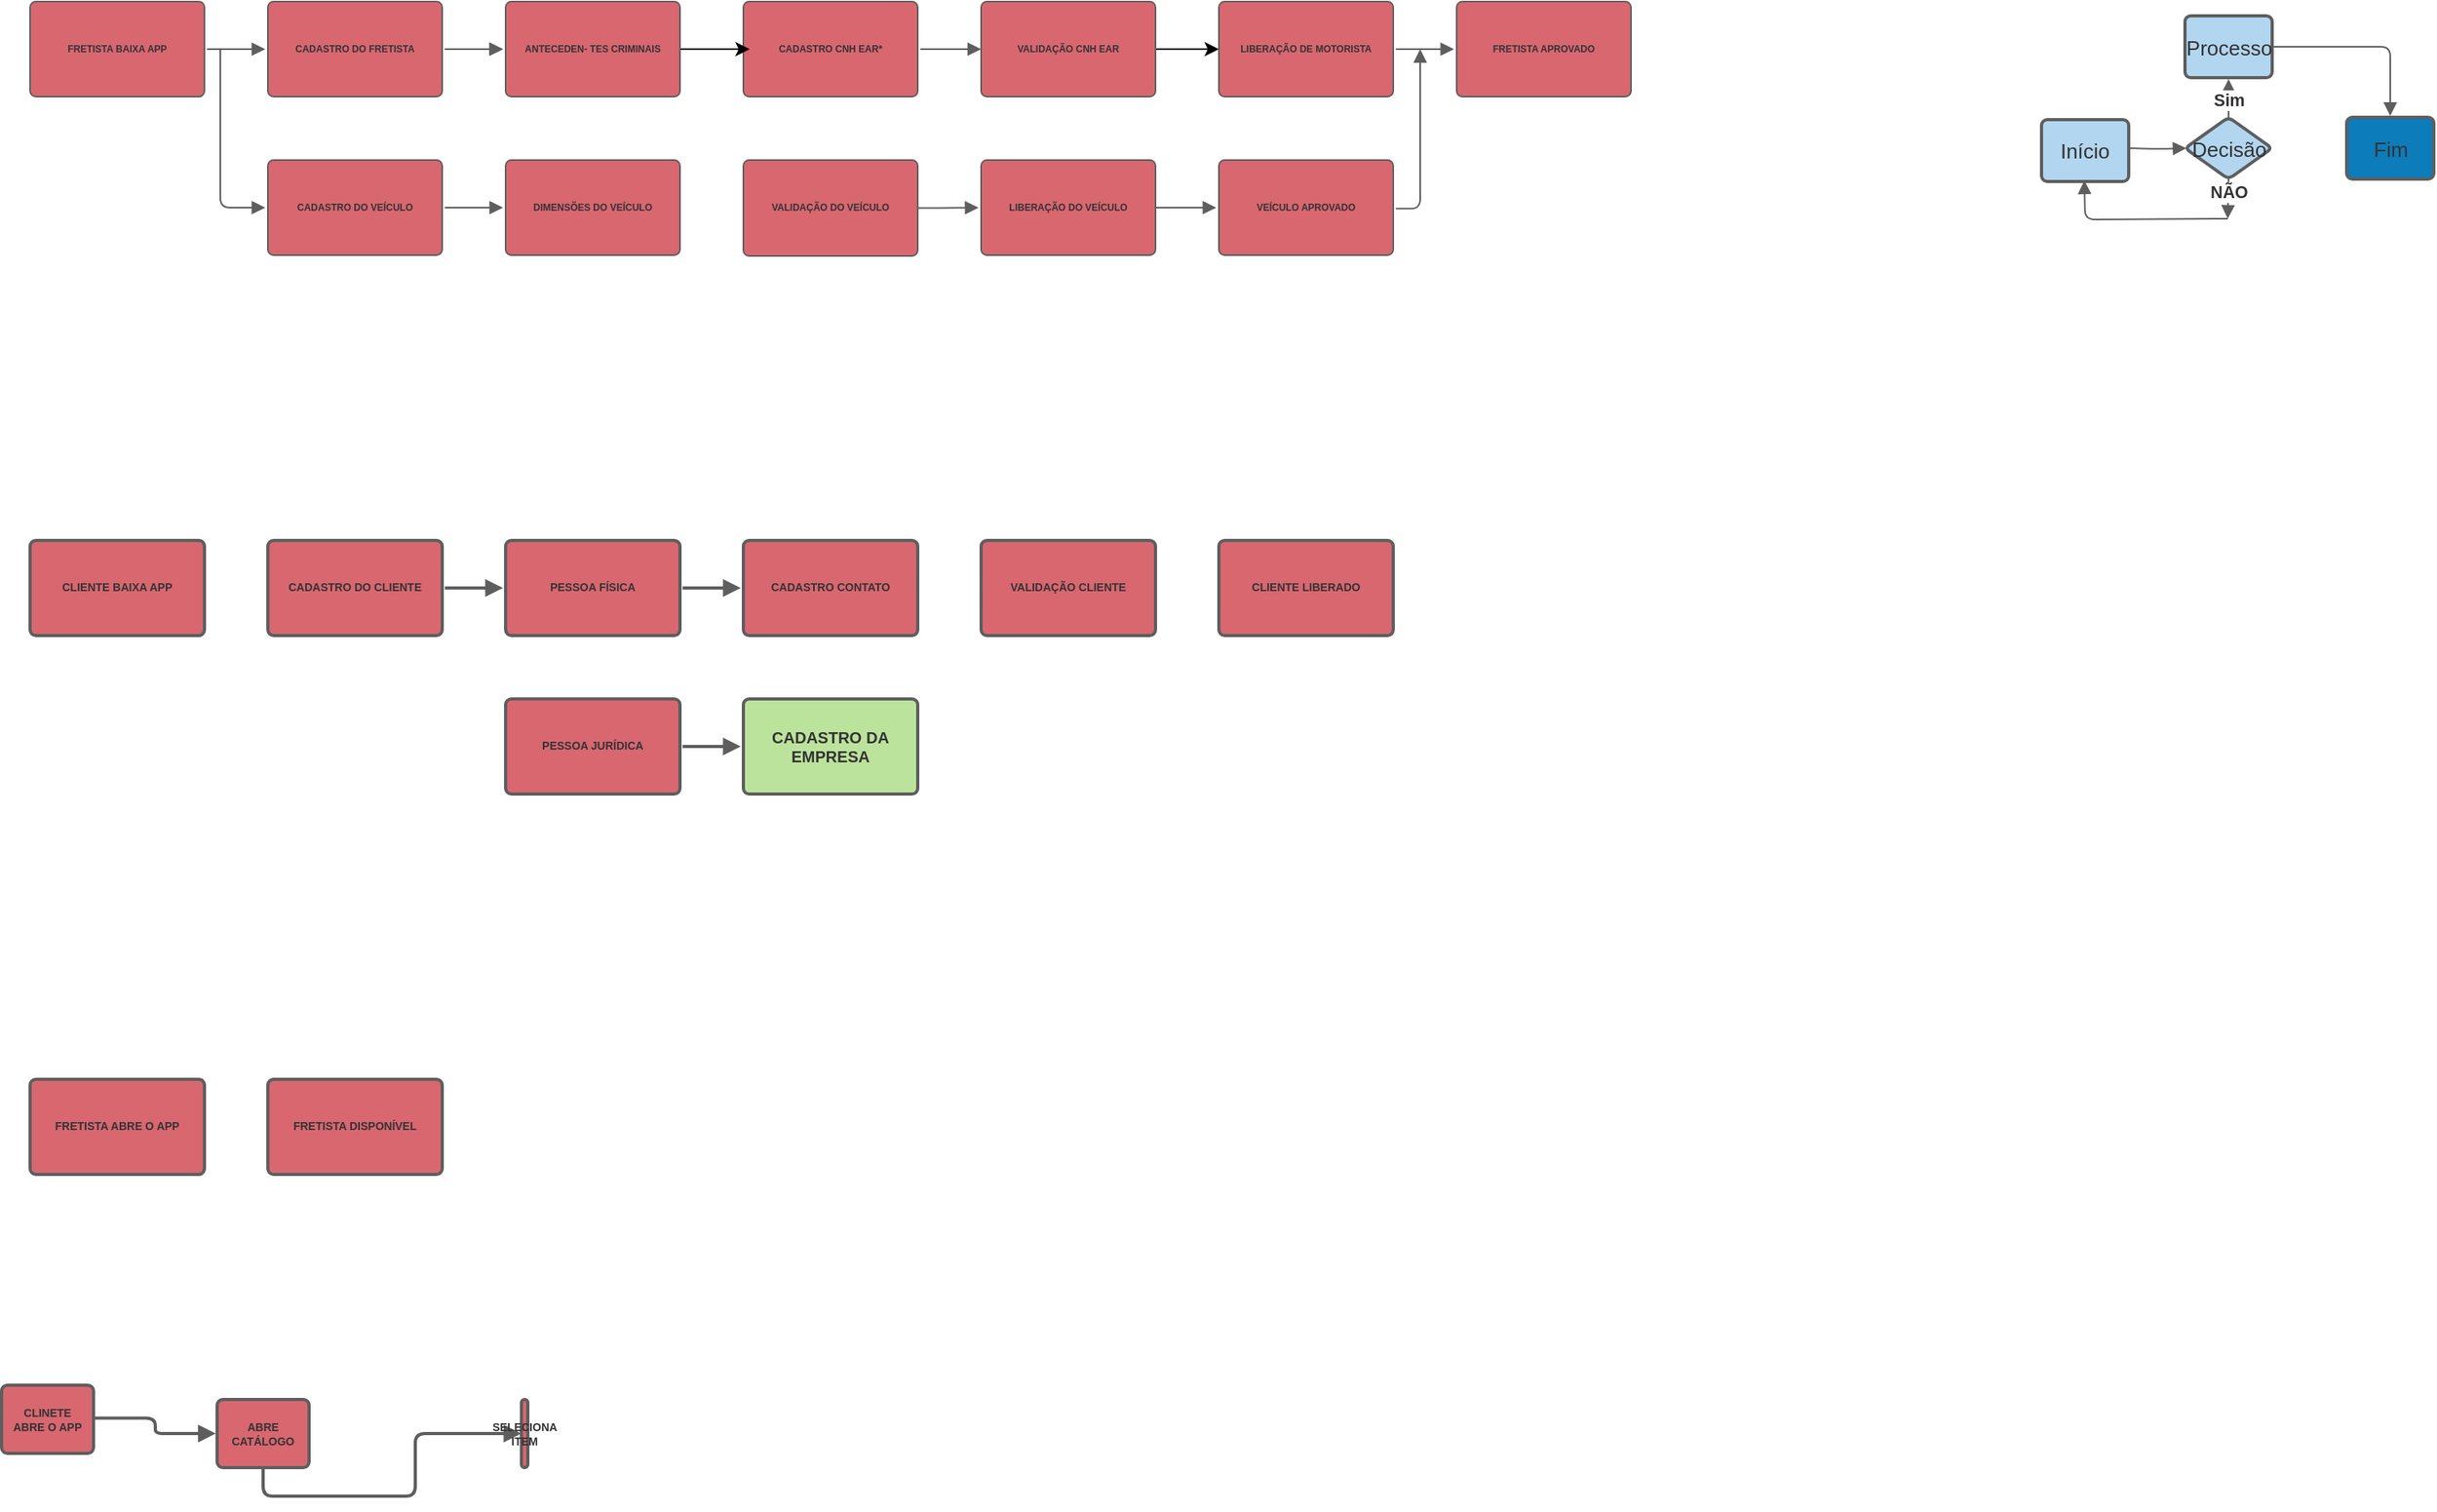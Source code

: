 <mxfile version="13.8.8" type="github">
  <diagram id="ZXrqioaMke-Y9P5PgKKp" name="Page-1">
    <mxGraphModel dx="2109" dy="1943" grid="1" gridSize="9" guides="1" tooltips="1" connect="1" arrows="1" fold="1" page="1" pageScale="1" pageWidth="850" pageHeight="1100" math="0" shadow="0">
      <root>
        <mxCell id="0" />
        <mxCell id="1" parent="0" />
        <UserObject label="Início" lucidchartObjectId="3y1JagYthgjQ" id="rHKmbyzbA7fJzTo6jydG-2">
          <mxCell style="html=1;whiteSpace=wrap;;whiteSpace=wrap;fontSize=13;fontColor=#333333;spacing=7;strokeColor=#5e5e5e;strokeOpacity=100;fillOpacity=100;rounded=1;absoluteArcSize=1;arcSize=7.2;fillColor=#b2d6ef;strokeWidth=2;" parent="1" vertex="1" zOrder="1">
            <mxGeometry x="1341" y="-969.5" width="55" height="39" as="geometry" />
          </mxCell>
        </UserObject>
        <UserObject label="Fim" lucidchartObjectId="Pz1Jr6ghEXmA" id="rHKmbyzbA7fJzTo6jydG-3">
          <mxCell style="html=1;whiteSpace=wrap;;whiteSpace=wrap;fontSize=13;fontColor=#333333;spacing=7;strokeColor=#5e5e5e;strokeOpacity=100;fillOpacity=100;rounded=1;absoluteArcSize=1;arcSize=7.2;fillColor=#0c7cba;strokeWidth=2;" parent="1" vertex="1" zOrder="3">
            <mxGeometry x="1533.5" y="-971" width="55" height="39" as="geometry" />
          </mxCell>
        </UserObject>
        <UserObject label="Decisão" lucidchartObjectId="6a2Jw9Cx3FFG" id="rHKmbyzbA7fJzTo6jydG-4">
          <mxCell style="html=1;whiteSpace=wrap;rhombus;whiteSpace=wrap;fontSize=13;fontColor=#333333;spacing=3;strokeColor=#5e5e5e;strokeOpacity=100;fillOpacity=100;rounded=1;absoluteArcSize=1;arcSize=7.2;fillColor=#b2d6ef;strokeWidth=2;" parent="1" vertex="1" zOrder="6">
            <mxGeometry x="1431.5" y="-971" width="55" height="39" as="geometry" />
          </mxCell>
        </UserObject>
        <UserObject label="Processo" lucidchartObjectId="uc2J8VdgvthG" id="rHKmbyzbA7fJzTo6jydG-5">
          <mxCell style="html=1;whiteSpace=wrap;;whiteSpace=wrap;fontSize=13;fontColor=#333333;spacing=7;strokeColor=#5e5e5e;strokeOpacity=100;fillOpacity=100;rounded=1;absoluteArcSize=1;arcSize=7.2;fillColor=#b2d6ef;strokeWidth=2;" parent="1" vertex="1" zOrder="7">
            <mxGeometry x="1431.5" y="-1035" width="55" height="39" as="geometry" />
          </mxCell>
        </UserObject>
        <UserObject label="" lucidchartObjectId="3c2JvwjXz.9R" id="rHKmbyzbA7fJzTo6jydG-6">
          <mxCell style="html=1;jettySize=18;whiteSpace=wrap;fontSize=11;strokeColor=#5E5E5E;rounded=1;arcSize=12;edgeStyle=orthogonalEdgeStyle;startArrow=none;;endArrow=block;endFill=1;;exitX=1.016;exitY=0.5;exitPerimeter=0;entryX=0.016;entryY=0.5;entryPerimeter=0;" parent="1" target="rHKmbyzbA7fJzTo6jydG-4" edge="1">
            <mxGeometry x="536.5" y="-1035" width="100" height="100" as="geometry">
              <Array as="points" />
              <mxPoint x="1396.38" y="-951.5" as="sourcePoint" />
            </mxGeometry>
          </mxCell>
        </UserObject>
        <UserObject label="" lucidchartObjectId="qe2Jr5rrO64W" id="rHKmbyzbA7fJzTo6jydG-7">
          <mxCell style="html=1;jettySize=18;whiteSpace=wrap;fontSize=11;strokeColor=#5E5E5E;rounded=1;arcSize=12;edgeStyle=orthogonalEdgeStyle;startArrow=none;;endArrow=block;endFill=1;;exitX=1.016;exitY=0.5;exitPerimeter=0;entryX=0.5;entryY=-0.023;entryPerimeter=0;" parent="1" source="rHKmbyzbA7fJzTo6jydG-5" target="rHKmbyzbA7fJzTo6jydG-3" edge="1">
            <mxGeometry x="536.5" y="-1035" width="100" height="100" as="geometry">
              <Array as="points" />
            </mxGeometry>
          </mxCell>
        </UserObject>
        <UserObject label="" lucidchartObjectId="5e2JItHJWnhz" id="rHKmbyzbA7fJzTo6jydG-8">
          <mxCell style="html=1;jettySize=18;whiteSpace=wrap;fontSize=10;fontColor=#333333;fontStyle=1;strokeColor=#5E5E5E;rounded=1;arcSize=12;edgeStyle=orthogonalEdgeStyle;startArrow=none;;endArrow=block;endFill=1;;exitX=0.5;exitY=0.009;exitPerimeter=0;entryX=0.5;entryY=1.023;entryPerimeter=0;" parent="1" source="rHKmbyzbA7fJzTo6jydG-4" target="rHKmbyzbA7fJzTo6jydG-5" edge="1">
            <mxGeometry x="536.5" y="-1035" width="100" height="100" as="geometry">
              <Array as="points" />
            </mxGeometry>
          </mxCell>
        </UserObject>
        <mxCell id="rHKmbyzbA7fJzTo6jydG-9" value="Sim" style="text;html=1;resizable=0;labelBackgroundColor=#ffffff;align=center;verticalAlign=middle;fontStyle=1;fontColor=#333333;;fontSize=10.667;" parent="rHKmbyzbA7fJzTo6jydG-8" vertex="1">
          <mxGeometry relative="1" as="geometry" />
        </mxCell>
        <UserObject label="" lucidchartObjectId="8e2J8c8t25hN" id="rHKmbyzbA7fJzTo6jydG-10">
          <mxCell style="html=1;jettySize=18;whiteSpace=wrap;fontSize=10;fontColor=#333333;fontStyle=1;strokeColor=#5E5E5E;rounded=1;arcSize=12;edgeStyle=orthogonalEdgeStyle;startArrow=none;;endArrow=block;endFill=1;;exitX=0.5;exitY=0.991;exitPerimeter=0;" parent="1" source="rHKmbyzbA7fJzTo6jydG-4" edge="1">
            <mxGeometry x="536.5" y="-1035" width="100" height="100" as="geometry">
              <Array as="points" />
              <mxPoint x="1458.5" y="-907" as="targetPoint" />
            </mxGeometry>
          </mxCell>
        </UserObject>
        <mxCell id="rHKmbyzbA7fJzTo6jydG-11" value="NÃO" style="text;html=1;resizable=0;labelBackgroundColor=#ffffff;align=center;verticalAlign=middle;fontStyle=1;fontColor=#333333;;fontSize=10.667;" parent="rHKmbyzbA7fJzTo6jydG-10" vertex="1">
          <mxGeometry x="-0.304" relative="1" as="geometry" />
        </mxCell>
        <UserObject label="FRETISTA BAIXA APP" lucidchartObjectId="s.uKQylt4AR4" id="rHKmbyzbA7fJzTo6jydG-12">
          <mxCell style="html=1;whiteSpace=wrap;;whiteSpace=wrap;fontSize=6;fontColor=#333333;fontStyle=1;spacing=7;strokeColor=#5e5e5e;strokeOpacity=100;fillOpacity=72;rounded=1;absoluteArcSize=1;arcSize=7.2;fillColor=#c92d39;strokeWidth=1;spacingLeft=0;glass=0;perimeterSpacing=0;" parent="1" vertex="1" zOrder="16">
            <mxGeometry x="72" y="-1044" width="110" height="60" as="geometry" />
          </mxCell>
        </UserObject>
        <UserObject label="" lucidchartObjectId="H~uKZxMVsytJ" id="rHKmbyzbA7fJzTo6jydG-13">
          <mxCell style="html=1;jettySize=18;whiteSpace=wrap;fontSize=6;strokeColor=#5E5E5E;strokeWidth=1;rounded=1;arcSize=12;edgeStyle=orthogonalEdgeStyle;startArrow=none;;endArrow=block;endFill=1;;exitX=1.015;exitY=0.5;exitPerimeter=0;entryX=-0.015;entryY=0.5;entryPerimeter=0;spacingLeft=0;" parent="1" source="rHKmbyzbA7fJzTo6jydG-12" target="rHKmbyzbA7fJzTo6jydG-14" edge="1">
            <mxGeometry x="58" y="-1041" width="100" height="100" as="geometry">
              <Array as="points" />
            </mxGeometry>
          </mxCell>
        </UserObject>
        <UserObject label="CADASTRO DO FRETISTA" lucidchartObjectId="O~uKVIkj0mk8" id="rHKmbyzbA7fJzTo6jydG-14">
          <mxCell style="html=1;whiteSpace=wrap;;whiteSpace=wrap;fontSize=6;fontColor=#333333;fontStyle=1;spacing=7;strokeColor=#5e5e5e;strokeOpacity=100;fillOpacity=72;rounded=1;absoluteArcSize=1;arcSize=7.2;fillColor=#c92d39;strokeWidth=1;spacingLeft=0;" parent="1" vertex="1" zOrder="18">
            <mxGeometry x="222" y="-1044" width="110" height="60" as="geometry" />
          </mxCell>
        </UserObject>
        <UserObject label="CADASTRO  CNH EAR*" lucidchartObjectId="navKEohJb9zn" id="rHKmbyzbA7fJzTo6jydG-15">
          <mxCell style="html=1;whiteSpace=wrap;;whiteSpace=wrap;fontSize=6;fontColor=#333333;fontStyle=1;spacing=7;strokeColor=#5e5e5e;strokeOpacity=100;fillOpacity=72;rounded=1;absoluteArcSize=1;arcSize=7.2;fillColor=#c92d39;strokeWidth=1;spacingLeft=0;" parent="1" vertex="1" zOrder="19">
            <mxGeometry x="522" y="-1044" width="110" height="60" as="geometry" />
          </mxCell>
        </UserObject>
        <UserObject label="" lucidchartObjectId="uavKRuDH9f49" id="rHKmbyzbA7fJzTo6jydG-17">
          <mxCell style="html=1;jettySize=18;whiteSpace=wrap;fontSize=6;strokeColor=#5E5E5E;strokeWidth=1;rounded=1;arcSize=12;edgeStyle=orthogonalEdgeStyle;startArrow=none;;endArrow=block;endFill=1;;exitX=1.015;exitY=0.5;exitPerimeter=0;entryX=-0.015;entryY=0.5;entryPerimeter=0;spacingLeft=0;" parent="1" source="rHKmbyzbA7fJzTo6jydG-14" target="rHKmbyzbA7fJzTo6jydG-24" edge="1">
            <mxGeometry x="58" y="-1041" width="100" height="100" as="geometry">
              <Array as="points" />
            </mxGeometry>
          </mxCell>
        </UserObject>
        <UserObject label="" lucidchartObjectId="1evKYmKw-Scp" id="rHKmbyzbA7fJzTo6jydG-18">
          <mxCell style="html=1;jettySize=18;whiteSpace=wrap;fontSize=6;strokeColor=#5E5E5E;strokeWidth=1;rounded=1;arcSize=12;edgeStyle=orthogonalEdgeStyle;startArrow=none;;endArrow=block;endFill=1;;exitX=1.015;exitY=0.5;exitPerimeter=0;entryX=-0.015;entryY=0.5;entryPerimeter=0;spacingLeft=0;" parent="1" source="rHKmbyzbA7fJzTo6jydG-14" target="rHKmbyzbA7fJzTo6jydG-24" edge="1">
            <mxGeometry x="58" y="-1041" width="100" height="100" as="geometry">
              <Array as="points" />
            </mxGeometry>
          </mxCell>
        </UserObject>
        <UserObject label="" lucidchartObjectId="9evK0Tb6jr8o" id="rHKmbyzbA7fJzTo6jydG-19">
          <mxCell style="html=1;jettySize=18;whiteSpace=wrap;fontSize=6;strokeColor=#5E5E5E;strokeWidth=1;rounded=1;arcSize=12;edgeStyle=orthogonalEdgeStyle;startArrow=none;;endArrow=block;endFill=1;;exitX=1.015;exitY=0.5;exitPerimeter=0;spacingLeft=0;" parent="1" source="rHKmbyzbA7fJzTo6jydG-15" target="rHKmbyzbA7fJzTo6jydG-49" edge="1">
            <mxGeometry x="58" y="-1041" width="100" height="100" as="geometry">
              <Array as="points" />
              <mxPoint x="603" y="-1015" as="targetPoint" />
            </mxGeometry>
          </mxCell>
        </UserObject>
        <UserObject label="" lucidchartObjectId="_fvKJu_CuCEC" id="rHKmbyzbA7fJzTo6jydG-22">
          <mxCell style="html=1;jettySize=18;whiteSpace=wrap;fontSize=6;strokeColor=#5E5E5E;strokeWidth=1;rounded=1;arcSize=12;edgeStyle=orthogonalEdgeStyle;startArrow=none;;endArrow=block;endFill=1;;exitX=1.015;exitY=0.5;exitPerimeter=0;entryX=-0.015;entryY=0.5;entryPerimeter=0;spacingLeft=0;" parent="1" source="rHKmbyzbA7fJzTo6jydG-21" target="rHKmbyzbA7fJzTo6jydG-23" edge="1">
            <mxGeometry x="58" y="-1041" width="100" height="100" as="geometry">
              <Array as="points" />
            </mxGeometry>
          </mxCell>
        </UserObject>
        <UserObject label="FRETISTA APROVADO" lucidchartObjectId="egvKg269H9v_" id="rHKmbyzbA7fJzTo6jydG-23">
          <mxCell style="html=1;whiteSpace=wrap;;whiteSpace=wrap;fontSize=6;fontColor=#333333;fontStyle=1;spacing=7;strokeColor=#5e5e5e;strokeOpacity=100;fillOpacity=72;rounded=1;absoluteArcSize=1;arcSize=7.2;fillColor=#c92d39;strokeWidth=1;spacingLeft=0;" parent="1" vertex="1" zOrder="25">
            <mxGeometry x="972" y="-1044" width="110" height="60" as="geometry" />
          </mxCell>
        </UserObject>
        <mxCell id="2FagUGivekg9gJh4EhXs-11" style="edgeStyle=orthogonalEdgeStyle;rounded=0;orthogonalLoop=1;jettySize=auto;html=1;exitX=1;exitY=0.5;exitDx=0;exitDy=0;strokeWidth=1;fontSize=3;" edge="1" parent="1" source="rHKmbyzbA7fJzTo6jydG-24">
          <mxGeometry relative="1" as="geometry">
            <mxPoint x="526" y="-1014" as="targetPoint" />
          </mxGeometry>
        </mxCell>
        <UserObject label="ANTECEDEN- TES CRIMINAIS" lucidchartObjectId="_vvKhey.0Mgs" id="rHKmbyzbA7fJzTo6jydG-24">
          <mxCell style="html=1;whiteSpace=wrap;;whiteSpace=wrap;fontSize=6;fontColor=#333333;fontStyle=1;spacing=7;strokeColor=#5e5e5e;strokeOpacity=100;fillOpacity=72;rounded=1;absoluteArcSize=1;arcSize=7.2;fillColor=#c92d39;strokeWidth=1;spacingLeft=0;" parent="1" vertex="1" zOrder="29">
            <mxGeometry x="372" y="-1044" width="110" height="60" as="geometry" />
          </mxCell>
        </UserObject>
        <UserObject label="CADASTRO DO VEÍCULO" lucidchartObjectId="J3vKeXsbpCR4" id="rHKmbyzbA7fJzTo6jydG-25">
          <mxCell style="html=1;whiteSpace=wrap;;whiteSpace=wrap;fontSize=6;fontColor=#333333;fontStyle=1;spacing=7;strokeColor=#5e5e5e;strokeOpacity=100;fillOpacity=72;rounded=1;absoluteArcSize=1;arcSize=7.2;fillColor=#c92d39;strokeWidth=1;spacingLeft=0;" parent="1" vertex="1" zOrder="30">
            <mxGeometry x="222" y="-944" width="110" height="60" as="geometry" />
          </mxCell>
        </UserObject>
        <UserObject label="DIMENSÕES DO VEÍCULO " lucidchartObjectId="85vKEyoe3eA9" id="rHKmbyzbA7fJzTo6jydG-26">
          <mxCell style="html=1;whiteSpace=wrap;;whiteSpace=wrap;fontSize=6;fontColor=#333333;fontStyle=1;spacing=7;strokeColor=#5e5e5e;strokeOpacity=100;fillOpacity=72;rounded=1;absoluteArcSize=1;arcSize=7.2;fillColor=#c92d39;strokeWidth=1;spacingLeft=0;" parent="1" vertex="1" zOrder="32">
            <mxGeometry x="372" y="-944" width="110" height="60" as="geometry" />
          </mxCell>
        </UserObject>
        <UserObject label="" lucidchartObjectId="x6vKTH67jBZc" id="rHKmbyzbA7fJzTo6jydG-27">
          <mxCell style="html=1;jettySize=18;whiteSpace=wrap;fontSize=6;strokeColor=#5E5E5E;strokeWidth=1;rounded=1;arcSize=12;edgeStyle=orthogonalEdgeStyle;startArrow=none;;endArrow=block;endFill=1;;exitX=1.015;exitY=0.5;exitPerimeter=0;entryX=-0.015;entryY=0.5;entryPerimeter=0;spacingLeft=0;" parent="1" source="rHKmbyzbA7fJzTo6jydG-25" target="rHKmbyzbA7fJzTo6jydG-26" edge="1">
            <mxGeometry x="58" y="-1041" width="100" height="100" as="geometry">
              <Array as="points" />
            </mxGeometry>
          </mxCell>
        </UserObject>
        <UserObject label="" lucidchartObjectId="RkwKlg2rD4S-" id="rHKmbyzbA7fJzTo6jydG-31">
          <mxCell style="html=1;jettySize=18;whiteSpace=wrap;fontSize=6;strokeColor=#5E5E5E;strokeWidth=1;rounded=1;arcSize=12;edgeStyle=orthogonalEdgeStyle;startArrow=none;;endArrow=block;endFill=1;;entryX=-0.015;entryY=0.5;entryPerimeter=0;spacingLeft=0;" parent="1" target="rHKmbyzbA7fJzTo6jydG-30" edge="1" source="rHKmbyzbA7fJzTo6jydG-28">
            <mxGeometry x="58" y="-1041" width="100" height="100" as="geometry">
              <Array as="points" />
              <mxPoint x="417" y="-944" as="sourcePoint" />
            </mxGeometry>
          </mxCell>
        </UserObject>
        <UserObject label="VEÍCULO APROVADO" lucidchartObjectId="plwK9rW.XIJ7" id="rHKmbyzbA7fJzTo6jydG-32">
          <mxCell style="html=1;whiteSpace=wrap;;whiteSpace=wrap;fontSize=6;fontColor=#333333;fontStyle=1;spacing=7;strokeColor=#5e5e5e;strokeOpacity=100;fillOpacity=72;rounded=1;absoluteArcSize=1;arcSize=7.2;fillColor=#c92d39;strokeWidth=1;spacingLeft=0;" parent="1" vertex="1" zOrder="38">
            <mxGeometry x="822" y="-944" width="110" height="60" as="geometry" />
          </mxCell>
        </UserObject>
        <UserObject label="" lucidchartObjectId="plwKb-V1PFgG" id="rHKmbyzbA7fJzTo6jydG-33">
          <mxCell style="html=1;jettySize=18;whiteSpace=wrap;fontSize=6;strokeColor=#5E5E5E;strokeWidth=1;rounded=1;arcSize=12;edgeStyle=orthogonalEdgeStyle;startArrow=none;;endArrow=block;endFill=1;;entryX=-0.015;entryY=0.5;entryPerimeter=0;spacingLeft=0;" parent="1" target="rHKmbyzbA7fJzTo6jydG-32" edge="1" source="rHKmbyzbA7fJzTo6jydG-30">
            <mxGeometry x="58" y="-1041" width="100" height="100" as="geometry">
              <Array as="points" />
              <mxPoint x="517" y="-944" as="sourcePoint" />
            </mxGeometry>
          </mxCell>
        </UserObject>
        <UserObject label="" lucidchartObjectId="unwKb_blqr~a" id="rHKmbyzbA7fJzTo6jydG-34">
          <mxCell style="html=1;jettySize=18;whiteSpace=wrap;fontSize=6;strokeColor=#5E5E5E;strokeWidth=1;rounded=1;arcSize=12;edgeStyle=orthogonalEdgeStyle;startArrow=none;;endArrow=block;endFill=1;;entryX=-0.015;entryY=0.5;entryPerimeter=0;spacingLeft=0;" parent="1" target="rHKmbyzbA7fJzTo6jydG-25" edge="1">
            <mxGeometry x="58" y="-1041" width="100" height="100" as="geometry">
              <Array as="points">
                <mxPoint x="192" y="-960" />
                <mxPoint x="192" y="-960" />
              </Array>
              <mxPoint x="192" y="-1014" as="sourcePoint" />
            </mxGeometry>
          </mxCell>
        </UserObject>
        <UserObject label="CLIENTE BAIXA APP" lucidchartObjectId="qwwKvEui36Ie" id="rHKmbyzbA7fJzTo6jydG-36">
          <mxCell style="html=1;whiteSpace=wrap;;whiteSpace=wrap;fontSize=7;fontColor=#333333;fontStyle=1;spacing=7;strokeColor=#5e5e5e;strokeOpacity=100;fillOpacity=72;rounded=1;absoluteArcSize=1;arcSize=7.2;fillColor=#c92d39;strokeWidth=2;" parent="1" vertex="1" zOrder="42">
            <mxGeometry x="72" y="-704" width="110" height="60" as="geometry" />
          </mxCell>
        </UserObject>
        <UserObject label="CADASTRO DO CLIENTE" lucidchartObjectId="_xwKCs6uE0Kd" id="rHKmbyzbA7fJzTo6jydG-37">
          <mxCell style="html=1;whiteSpace=wrap;;whiteSpace=wrap;fontSize=7;fontColor=#333333;fontStyle=1;spacing=7;strokeColor=#5e5e5e;strokeOpacity=100;fillOpacity=72;rounded=1;absoluteArcSize=1;arcSize=7.2;fillColor=#c92d39;strokeWidth=2;" parent="1" vertex="1" zOrder="43">
            <mxGeometry x="222" y="-704" width="110" height="60" as="geometry" />
          </mxCell>
        </UserObject>
        <UserObject label="PESSOA FÍSICA" lucidchartObjectId="wFwKYs23ZUC." id="rHKmbyzbA7fJzTo6jydG-39">
          <mxCell style="html=1;whiteSpace=wrap;;whiteSpace=wrap;fontSize=7;fontColor=#333333;fontStyle=1;spacing=7;strokeColor=#5e5e5e;strokeOpacity=100;fillOpacity=72;rounded=1;absoluteArcSize=1;arcSize=7.2;fillColor=#c92d39;strokeWidth=2;" parent="1" vertex="1" zOrder="45">
            <mxGeometry x="372" y="-704" width="110" height="60" as="geometry" />
          </mxCell>
        </UserObject>
        <UserObject label="" lucidchartObjectId="wFwKvl7T3kGv" id="rHKmbyzbA7fJzTo6jydG-40">
          <mxCell style="html=1;jettySize=18;whiteSpace=wrap;fontSize=11;strokeColor=#5E5E5E;strokeWidth=2;rounded=1;arcSize=12;edgeStyle=orthogonalEdgeStyle;startArrow=none;;endArrow=block;endFill=1;;exitX=1.015;exitY=0.5;exitPerimeter=0;entryX=-0.015;entryY=0.5;entryPerimeter=0;" parent="1" source="rHKmbyzbA7fJzTo6jydG-37" target="rHKmbyzbA7fJzTo6jydG-39" edge="1">
            <mxGeometry x="49" y="-819" width="100" height="100" as="geometry">
              <Array as="points" />
            </mxGeometry>
          </mxCell>
        </UserObject>
        <UserObject label="PESSOA JURÍDICA" lucidchartObjectId="mGwK18Nxyq3v" id="rHKmbyzbA7fJzTo6jydG-41">
          <mxCell style="html=1;whiteSpace=wrap;;whiteSpace=wrap;fontSize=7;fontColor=#333333;fontStyle=1;spacing=7;strokeColor=#5e5e5e;strokeOpacity=100;fillOpacity=72;rounded=1;absoluteArcSize=1;arcSize=7.2;fillColor=#c92d39;strokeWidth=2;" parent="1" vertex="1" zOrder="47">
            <mxGeometry x="372" y="-604" width="110" height="60" as="geometry" />
          </mxCell>
        </UserObject>
        <UserObject label="CADASTRO DA EMPRESA" lucidchartObjectId="1IwKV0UA8O5d" id="rHKmbyzbA7fJzTo6jydG-43">
          <mxCell style="html=1;whiteSpace=wrap;;whiteSpace=wrap;fontSize=10;fontColor=#333333;fontStyle=1;spacing=7;strokeColor=#5e5e5e;strokeOpacity=100;fillOpacity=72;rounded=1;absoluteArcSize=1;arcSize=7.2;fillColor=#a3d977;strokeWidth=2;perimeterSpacing=0;" parent="1" vertex="1" zOrder="49">
            <mxGeometry x="522" y="-604" width="110" height="60" as="geometry" />
          </mxCell>
        </UserObject>
        <UserObject label="" lucidchartObjectId="1IwKH~U234kT" id="rHKmbyzbA7fJzTo6jydG-44">
          <mxCell style="html=1;jettySize=18;whiteSpace=wrap;fontSize=11;strokeColor=#5E5E5E;strokeWidth=2;rounded=1;arcSize=12;edgeStyle=orthogonalEdgeStyle;startArrow=none;;endArrow=block;endFill=1;;exitX=1.015;exitY=0.5;exitPerimeter=0;entryX=-0.015;entryY=0.5;entryPerimeter=0;" parent="1" source="rHKmbyzbA7fJzTo6jydG-41" target="rHKmbyzbA7fJzTo6jydG-43" edge="1">
            <mxGeometry x="49" y="-819" width="100" height="100" as="geometry">
              <Array as="points" />
            </mxGeometry>
          </mxCell>
        </UserObject>
        <UserObject label="CADASTRO CONTATO" lucidchartObjectId="MMwKKoUnffHt" id="rHKmbyzbA7fJzTo6jydG-46">
          <mxCell style="html=1;whiteSpace=wrap;;whiteSpace=wrap;fontSize=7;fontColor=#333333;fontStyle=1;spacing=7;strokeColor=#5e5e5e;strokeOpacity=100;fillOpacity=72;rounded=1;absoluteArcSize=1;arcSize=7.2;fillColor=#c92d39;strokeWidth=2;" parent="1" vertex="1" zOrder="52">
            <mxGeometry x="522" y="-704" width="110" height="60" as="geometry" />
          </mxCell>
        </UserObject>
        <UserObject label="" lucidchartObjectId="MMwKE6pkbWgI" id="rHKmbyzbA7fJzTo6jydG-47">
          <mxCell style="html=1;jettySize=18;whiteSpace=wrap;fontSize=11;strokeColor=#5E5E5E;strokeWidth=2;rounded=1;arcSize=12;edgeStyle=orthogonalEdgeStyle;startArrow=none;;endArrow=block;endFill=1;;exitX=1.015;exitY=0.5;exitPerimeter=0;entryX=-0.015;entryY=0.5;entryPerimeter=0;" parent="1" source="rHKmbyzbA7fJzTo6jydG-39" target="rHKmbyzbA7fJzTo6jydG-46" edge="1">
            <mxGeometry x="49" y="-819" width="100" height="100" as="geometry">
              <Array as="points" />
            </mxGeometry>
          </mxCell>
        </UserObject>
        <UserObject label="" lucidchartObjectId="hRwK4t-USFdU" id="rHKmbyzbA7fJzTo6jydG-48">
          <mxCell style="html=1;jettySize=18;whiteSpace=wrap;fontSize=11;strokeColor=#5E5E5E;rounded=1;arcSize=12;edgeStyle=orthogonalEdgeStyle;startArrow=none;;endArrow=block;endFill=1;;entryX=0.5;entryY=1.023;entryPerimeter=0;" parent="1" edge="1">
            <mxGeometry x="536.5" y="-1035" width="100" height="100" as="geometry">
              <Array as="points" />
              <mxPoint x="1458.5" y="-907" as="sourcePoint" />
              <mxPoint x="1368" y="-931.103" as="targetPoint" />
            </mxGeometry>
          </mxCell>
        </UserObject>
        <mxCell id="2FagUGivekg9gJh4EhXs-12" style="edgeStyle=orthogonalEdgeStyle;rounded=0;orthogonalLoop=1;jettySize=auto;html=1;exitX=1;exitY=0.5;exitDx=0;exitDy=0;entryX=0;entryY=0.5;entryDx=0;entryDy=0;strokeWidth=1;fontSize=3;" edge="1" parent="1" source="rHKmbyzbA7fJzTo6jydG-49" target="rHKmbyzbA7fJzTo6jydG-21">
          <mxGeometry relative="1" as="geometry" />
        </mxCell>
        <UserObject label="VALIDAÇÃO CNH EAR" lucidchartObjectId="yTwKNZ11kSDv" id="rHKmbyzbA7fJzTo6jydG-49">
          <mxCell style="html=1;whiteSpace=wrap;;whiteSpace=wrap;fontSize=6;fontColor=#333333;fontStyle=1;spacing=7;strokeColor=#5e5e5e;strokeOpacity=100;fillOpacity=72;rounded=1;absoluteArcSize=1;arcSize=7.2;fillColor=#c92d39;strokeWidth=1;spacingLeft=0;" parent="1" vertex="1" zOrder="55">
            <mxGeometry x="672" y="-1044" width="110" height="60" as="geometry" />
          </mxCell>
        </UserObject>
        <UserObject label="VALIDAÇÃO CLIENTE " lucidchartObjectId="BZwKjjh-pMPV" id="rHKmbyzbA7fJzTo6jydG-50">
          <mxCell style="html=1;whiteSpace=wrap;;whiteSpace=wrap;fontSize=7;fontColor=#333333;fontStyle=1;spacing=7;strokeColor=#5e5e5e;strokeOpacity=100;fillOpacity=72;rounded=1;absoluteArcSize=1;arcSize=7.2;fillColor=#c92d39;strokeWidth=2;" parent="1" vertex="1" zOrder="56">
            <mxGeometry x="672" y="-704" width="110" height="60" as="geometry" />
          </mxCell>
        </UserObject>
        <UserObject label="CLIENTE LIBERADO" lucidchartObjectId="N0wKYOwpYnif" id="rHKmbyzbA7fJzTo6jydG-52">
          <mxCell style="html=1;whiteSpace=wrap;;whiteSpace=wrap;fontSize=7;fontColor=#333333;fontStyle=1;spacing=7;strokeColor=#5e5e5e;strokeOpacity=100;fillOpacity=72;rounded=1;absoluteArcSize=1;arcSize=7.2;fillColor=#c92d39;strokeWidth=2;" parent="1" vertex="1" zOrder="58">
            <mxGeometry x="822" y="-704" width="110" height="60" as="geometry" />
          </mxCell>
        </UserObject>
        <UserObject label="FRETISTA ABRE O APP" lucidchartObjectId="d~wKO_Ew.pH2" id="rHKmbyzbA7fJzTo6jydG-54">
          <mxCell style="html=1;whiteSpace=wrap;;whiteSpace=wrap;fontSize=7;fontColor=#333333;fontStyle=1;spacing=7;strokeColor=#5e5e5e;strokeOpacity=100;fillOpacity=72;rounded=1;absoluteArcSize=1;arcSize=7.2;fillColor=#c92d39;strokeWidth=2;" parent="1" vertex="1" zOrder="61">
            <mxGeometry x="72" y="-364" width="110" height="60" as="geometry" />
          </mxCell>
        </UserObject>
        <UserObject label="FRETISTA DISPONÍVEL" lucidchartObjectId="5~wK7thumvDX" id="rHKmbyzbA7fJzTo6jydG-56">
          <mxCell style="html=1;whiteSpace=wrap;;whiteSpace=wrap;fontSize=7;fontColor=#333333;fontStyle=1;spacing=7;strokeColor=#5e5e5e;strokeOpacity=100;fillOpacity=72;rounded=1;absoluteArcSize=1;arcSize=7.2;fillColor=#c92d39;strokeWidth=2;" parent="1" vertex="1" zOrder="64">
            <mxGeometry x="222" y="-364" width="110" height="60" as="geometry" />
          </mxCell>
        </UserObject>
        <UserObject label="CLINETE ABRE O APP" lucidchartObjectId="thxKV9pC1XUO" id="rHKmbyzbA7fJzTo6jydG-58">
          <mxCell style="html=1;whiteSpace=wrap;;whiteSpace=wrap;fontSize=7;fontColor=#333333;fontStyle=1;spacing=7;strokeColor=#5e5e5e;strokeOpacity=100;fillOpacity=72;rounded=1;absoluteArcSize=1;arcSize=7.2;fillColor=#c92d39;strokeWidth=2;" parent="1" vertex="1" zOrder="67">
            <mxGeometry x="54" y="-171" width="58" height="43" as="geometry" />
          </mxCell>
        </UserObject>
        <UserObject label="" lucidchartObjectId="thxKJq2kLvRz" id="rHKmbyzbA7fJzTo6jydG-59">
          <mxCell style="html=1;jettySize=18;whiteSpace=wrap;fontSize=11;strokeColor=#5E5E5E;strokeWidth=2;rounded=1;arcSize=12;edgeStyle=orthogonalEdgeStyle;startArrow=none;;endArrow=block;endFill=1;;exitX=1.015;exitY=0.484;exitPerimeter=0;entryX=-0.015;entryY=0.5;entryPerimeter=0;" parent="1" source="rHKmbyzbA7fJzTo6jydG-58" target="rHKmbyzbA7fJzTo6jydG-60" edge="1">
            <mxGeometry x="31" y="-808" width="100" height="100" as="geometry">
              <Array as="points" />
            </mxGeometry>
          </mxCell>
        </UserObject>
        <UserObject label="ABRE CATÁLOGO " lucidchartObjectId="thxKWPW32PKb" id="rHKmbyzbA7fJzTo6jydG-60">
          <mxCell style="html=1;whiteSpace=wrap;;whiteSpace=wrap;fontSize=7;fontColor=#333333;fontStyle=1;spacing=7;strokeColor=#5e5e5e;strokeOpacity=100;fillOpacity=72;rounded=1;absoluteArcSize=1;arcSize=7.2;fillColor=#c92d39;strokeWidth=2;" parent="1" vertex="1" zOrder="70">
            <mxGeometry x="190" y="-162" width="58" height="43" as="geometry" />
          </mxCell>
        </UserObject>
        <UserObject label="" lucidchartObjectId="thxKVgrH.p6o" id="rHKmbyzbA7fJzTo6jydG-61">
          <mxCell style="html=1;jettySize=18;whiteSpace=wrap;fontSize=11;strokeColor=#5E5E5E;strokeWidth=2;rounded=1;arcSize=12;edgeStyle=orthogonalEdgeStyle;startArrow=none;;endArrow=block;endFill=1;;exitX=0.5;exitY=1;entryX=-0.015;entryY=0.5;entryPerimeter=0;exitDx=0;exitDy=0;" parent="1" source="rHKmbyzbA7fJzTo6jydG-60" target="rHKmbyzbA7fJzTo6jydG-62" edge="1">
            <mxGeometry x="31" y="-808" width="100" height="100" as="geometry">
              <Array as="points" />
            </mxGeometry>
          </mxCell>
        </UserObject>
        <UserObject label="SELECIONA ITEM" lucidchartObjectId="CixK_e.8A~23" id="rHKmbyzbA7fJzTo6jydG-62">
          <mxCell style="html=1;whiteSpace=wrap;;whiteSpace=wrap;fontSize=7;fontColor=#333333;fontStyle=1;spacing=7;strokeColor=#5e5e5e;strokeOpacity=100;fillOpacity=72;rounded=1;absoluteArcSize=1;arcSize=7.2;fillColor=#c92d39;strokeWidth=2;" parent="1" vertex="1" zOrder="76">
            <mxGeometry x="382" y="-162" width="4" height="43" as="geometry" />
          </mxCell>
        </UserObject>
        <UserObject label="LIBERAÇÃO DE MOTORISTA" lucidchartObjectId="ifvKUUaz.t~0" id="rHKmbyzbA7fJzTo6jydG-21">
          <mxCell style="html=1;whiteSpace=wrap;;whiteSpace=wrap;fontSize=6;fontColor=#333333;fontStyle=1;spacing=7;strokeColor=#5e5e5e;strokeOpacity=100;fillOpacity=72;rounded=1;absoluteArcSize=1;arcSize=7.2;fillColor=#c92d39;strokeWidth=1;spacingLeft=0;" parent="1" vertex="1" zOrder="23">
            <mxGeometry x="822" y="-1044" width="110" height="60" as="geometry" />
          </mxCell>
        </UserObject>
        <UserObject label="" lucidchartObjectId="xrwK2oMvdTFK" id="2FagUGivekg9gJh4EhXs-3">
          <mxCell style="html=1;jettySize=18;whiteSpace=wrap;fontSize=6;strokeColor=#5E5E5E;strokeWidth=1;rounded=1;arcSize=12;edgeStyle=orthogonalEdgeStyle;startArrow=none;;endArrow=block;endFill=1;;exitX=1.015;exitY=0.511;exitPerimeter=0;spacingLeft=0;" edge="1" parent="1" source="rHKmbyzbA7fJzTo6jydG-32">
            <mxGeometry x="58" y="-1041" width="100" height="100" as="geometry">
              <Array as="points">
                <mxPoint x="949" y="-913" />
              </Array>
              <mxPoint x="949" y="-1014" as="targetPoint" />
              <mxPoint x="672.87" y="-943.538" as="sourcePoint" />
            </mxGeometry>
          </mxCell>
        </UserObject>
        <UserObject label="LIBERAÇÃO DO VEÍCULO" lucidchartObjectId="RkwKQW6dZ0yz" id="rHKmbyzbA7fJzTo6jydG-30">
          <mxCell style="html=1;whiteSpace=wrap;;whiteSpace=wrap;fontSize=6;fontColor=#333333;fontStyle=1;spacing=7;strokeColor=#5e5e5e;strokeOpacity=100;fillOpacity=72;rounded=1;absoluteArcSize=1;arcSize=7.2;fillColor=#c92d39;strokeWidth=1;spacingLeft=0;" parent="1" vertex="1" zOrder="36">
            <mxGeometry x="672" y="-944" width="110" height="60" as="geometry" />
          </mxCell>
        </UserObject>
        <UserObject label="VALIDAÇÃO DO VEÍCULO" lucidchartObjectId="k7vKkOwz.Rf9" id="rHKmbyzbA7fJzTo6jydG-28">
          <mxCell style="html=1;whiteSpace=wrap;;whiteSpace=wrap;fontSize=6;fontColor=#333333;fontStyle=1;spacing=7;strokeColor=#5e5e5e;strokeOpacity=100;fillOpacity=72;rounded=1;absoluteArcSize=1;arcSize=7.2;fillColor=#c92d39;strokeWidth=1;spacingLeft=0;" parent="1" vertex="1" zOrder="34">
            <mxGeometry x="522" y="-944" width="110" height="60.5" as="geometry" />
          </mxCell>
        </UserObject>
      </root>
    </mxGraphModel>
  </diagram>
</mxfile>
